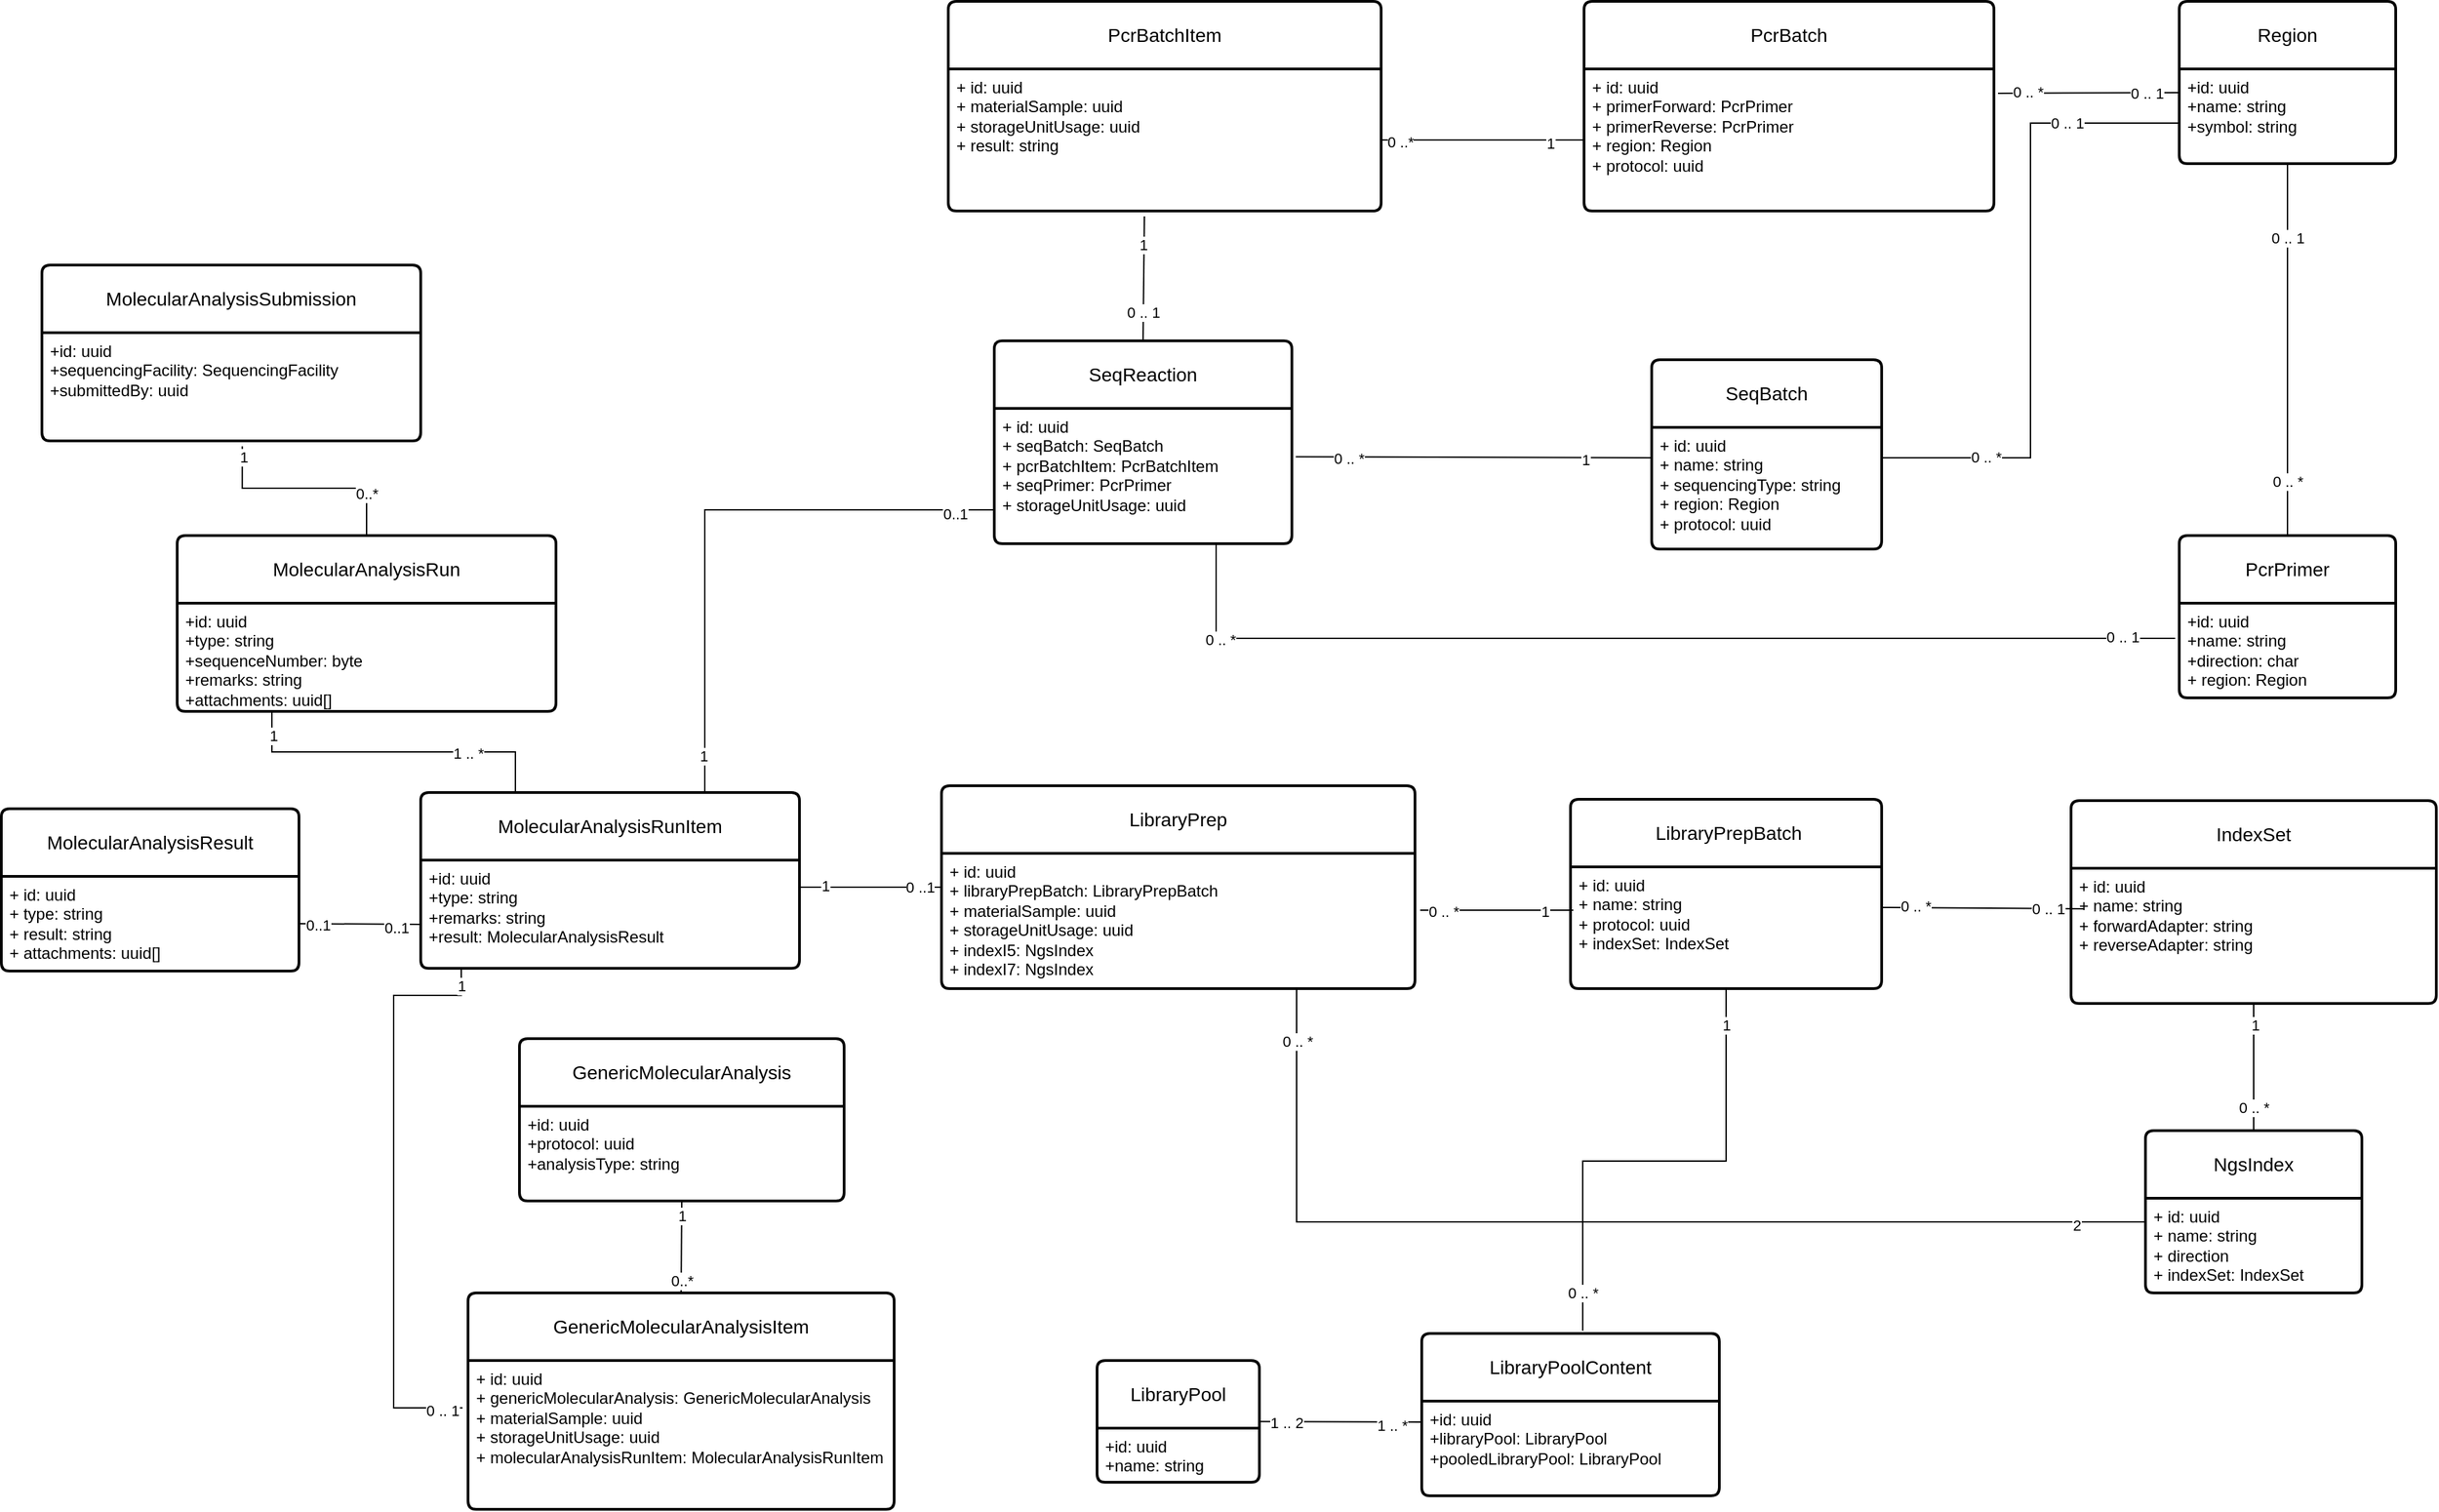 <mxfile version="24.7.17">
  <diagram id="R2lEEEUBdFMjLlhIrx00" name="Page-1">
    <mxGraphModel dx="3774" dy="2240" grid="1" gridSize="10" guides="1" tooltips="1" connect="1" arrows="1" fold="1" page="1" pageScale="1" pageWidth="850" pageHeight="1100" math="0" shadow="0" extFonts="Permanent Marker^https://fonts.googleapis.com/css?family=Permanent+Marker">
      <root>
        <mxCell id="0" />
        <mxCell id="1" parent="0" />
        <mxCell id="7uapIMnnKslvlbPWLDLq-1" value="PcrBatchItem" style="swimlane;childLayout=stackLayout;horizontal=1;startSize=50;horizontalStack=0;rounded=1;fontSize=14;fontStyle=0;strokeWidth=2;resizeParent=0;resizeLast=1;shadow=0;dashed=0;align=center;arcSize=4;whiteSpace=wrap;html=1;" parent="1" vertex="1">
          <mxGeometry x="-440" y="-145" width="320" height="155" as="geometry">
            <mxRectangle x="-210" y="-120" width="80" height="50" as="alternateBounds" />
          </mxGeometry>
        </mxCell>
        <mxCell id="7uapIMnnKslvlbPWLDLq-2" value="+ id: uuid&lt;br&gt;+ materialSample: uuid&lt;br&gt;+ storageUnitUsage: uuid&lt;div&gt;+ result: string&lt;/div&gt;" style="align=left;strokeColor=none;fillColor=none;spacingLeft=4;fontSize=12;verticalAlign=top;resizable=0;rotatable=0;part=1;html=1;" parent="7uapIMnnKslvlbPWLDLq-1" vertex="1">
          <mxGeometry y="50" width="320" height="105" as="geometry" />
        </mxCell>
        <mxCell id="7uapIMnnKslvlbPWLDLq-3" value="PcrBatch" style="swimlane;childLayout=stackLayout;horizontal=1;startSize=50;horizontalStack=0;rounded=1;fontSize=14;fontStyle=0;strokeWidth=2;resizeParent=0;resizeLast=1;shadow=0;dashed=0;align=center;arcSize=4;whiteSpace=wrap;html=1;" parent="1" vertex="1">
          <mxGeometry x="30" y="-145" width="303" height="155" as="geometry" />
        </mxCell>
        <mxCell id="7uapIMnnKslvlbPWLDLq-4" value="+ id: uuid&lt;div&gt;+ primerForward: PcrPrimer&lt;br&gt;+ primerReverse: PcrPrimer&lt;br&gt;+ region: Region&lt;div&gt;+&amp;nbsp;protocol: uuid&lt;/div&gt;&lt;/div&gt;" style="align=left;strokeColor=none;fillColor=none;spacingLeft=4;fontSize=12;verticalAlign=top;resizable=0;rotatable=0;part=1;html=1;" parent="7uapIMnnKslvlbPWLDLq-3" vertex="1">
          <mxGeometry y="50" width="303" height="105" as="geometry" />
        </mxCell>
        <mxCell id="7uapIMnnKslvlbPWLDLq-5" value="Region" style="swimlane;childLayout=stackLayout;horizontal=1;startSize=50;horizontalStack=0;rounded=1;fontSize=14;fontStyle=0;strokeWidth=2;resizeParent=0;resizeLast=1;shadow=0;dashed=0;align=center;arcSize=4;whiteSpace=wrap;html=1;" parent="1" vertex="1">
          <mxGeometry x="470" y="-145" width="160" height="120" as="geometry" />
        </mxCell>
        <mxCell id="7uapIMnnKslvlbPWLDLq-6" value="+id: uuid&lt;br&gt;+name: string&lt;br&gt;+symbol: string" style="align=left;strokeColor=none;fillColor=none;spacingLeft=4;fontSize=12;verticalAlign=top;resizable=0;rotatable=0;part=1;html=1;" parent="7uapIMnnKslvlbPWLDLq-5" vertex="1">
          <mxGeometry y="50" width="160" height="70" as="geometry" />
        </mxCell>
        <mxCell id="7uapIMnnKslvlbPWLDLq-7" value="PcrPrimer" style="swimlane;childLayout=stackLayout;horizontal=1;startSize=50;horizontalStack=0;rounded=1;fontSize=14;fontStyle=0;strokeWidth=2;resizeParent=0;resizeLast=1;shadow=0;dashed=0;align=center;arcSize=4;whiteSpace=wrap;html=1;" parent="1" vertex="1">
          <mxGeometry x="470" y="250" width="160" height="120" as="geometry" />
        </mxCell>
        <mxCell id="7uapIMnnKslvlbPWLDLq-8" value="+id: uuid&lt;br&gt;+name: string&lt;br&gt;+direction: char&lt;div&gt;+ region: Region&lt;/div&gt;" style="align=left;strokeColor=none;fillColor=none;spacingLeft=4;fontSize=12;verticalAlign=top;resizable=0;rotatable=0;part=1;html=1;" parent="7uapIMnnKslvlbPWLDLq-7" vertex="1">
          <mxGeometry y="50" width="160" height="70" as="geometry" />
        </mxCell>
        <mxCell id="7uapIMnnKslvlbPWLDLq-12" value="" style="endArrow=none;html=1;rounded=0;exitX=0;exitY=0.5;exitDx=0;exitDy=0;entryX=1;entryY=0.5;entryDx=0;entryDy=0;" parent="1" source="7uapIMnnKslvlbPWLDLq-4" target="7uapIMnnKslvlbPWLDLq-2" edge="1">
          <mxGeometry relative="1" as="geometry">
            <mxPoint x="-80" y="180" as="sourcePoint" />
            <mxPoint x="80" y="180" as="targetPoint" />
          </mxGeometry>
        </mxCell>
        <mxCell id="7uapIMnnKslvlbPWLDLq-13" value="0 ..*" style="edgeLabel;html=1;align=center;verticalAlign=middle;resizable=0;points=[];" parent="7uapIMnnKslvlbPWLDLq-12" vertex="1" connectable="0">
          <mxGeometry x="0.813" y="1" relative="1" as="geometry">
            <mxPoint as="offset" />
          </mxGeometry>
        </mxCell>
        <mxCell id="7uapIMnnKslvlbPWLDLq-14" value="1" style="edgeLabel;html=1;align=center;verticalAlign=middle;resizable=0;points=[];" parent="7uapIMnnKslvlbPWLDLq-12" vertex="1" connectable="0">
          <mxGeometry x="-0.661" y="2" relative="1" as="geometry">
            <mxPoint as="offset" />
          </mxGeometry>
        </mxCell>
        <mxCell id="7uapIMnnKslvlbPWLDLq-15" value="" style="endArrow=none;html=1;rounded=0;exitX=0.5;exitY=1;exitDx=0;exitDy=0;entryX=0.5;entryY=0;entryDx=0;entryDy=0;" parent="1" source="7uapIMnnKslvlbPWLDLq-6" target="7uapIMnnKslvlbPWLDLq-7" edge="1">
          <mxGeometry relative="1" as="geometry">
            <mxPoint x="-80" y="180" as="sourcePoint" />
            <mxPoint x="80" y="180" as="targetPoint" />
          </mxGeometry>
        </mxCell>
        <mxCell id="7uapIMnnKslvlbPWLDLq-16" value="0 .. *" style="edgeLabel;html=1;align=center;verticalAlign=middle;resizable=0;points=[];" parent="7uapIMnnKslvlbPWLDLq-15" vertex="1" connectable="0">
          <mxGeometry x="0.704" relative="1" as="geometry">
            <mxPoint as="offset" />
          </mxGeometry>
        </mxCell>
        <mxCell id="7uapIMnnKslvlbPWLDLq-17" value="0 .. 1" style="edgeLabel;html=1;align=center;verticalAlign=middle;resizable=0;points=[];" parent="7uapIMnnKslvlbPWLDLq-15" vertex="1" connectable="0">
          <mxGeometry x="-0.6" relative="1" as="geometry">
            <mxPoint as="offset" />
          </mxGeometry>
        </mxCell>
        <mxCell id="7uapIMnnKslvlbPWLDLq-18" value="" style="endArrow=none;html=1;rounded=0;exitX=1.01;exitY=0.171;exitDx=0;exitDy=0;entryX=0;entryY=0.25;entryDx=0;entryDy=0;exitPerimeter=0;" parent="1" source="7uapIMnnKslvlbPWLDLq-4" target="7uapIMnnKslvlbPWLDLq-6" edge="1">
          <mxGeometry relative="1" as="geometry">
            <mxPoint x="-80" y="180" as="sourcePoint" />
            <mxPoint x="80" y="180" as="targetPoint" />
          </mxGeometry>
        </mxCell>
        <mxCell id="7uapIMnnKslvlbPWLDLq-19" value="0 .. 1" style="edgeLabel;html=1;align=center;verticalAlign=middle;resizable=0;points=[];" parent="7uapIMnnKslvlbPWLDLq-18" vertex="1" connectable="0">
          <mxGeometry x="0.642" relative="1" as="geometry">
            <mxPoint as="offset" />
          </mxGeometry>
        </mxCell>
        <mxCell id="7uapIMnnKslvlbPWLDLq-20" value="0 .. *" style="edgeLabel;html=1;align=center;verticalAlign=middle;resizable=0;points=[];" parent="7uapIMnnKslvlbPWLDLq-18" vertex="1" connectable="0">
          <mxGeometry x="-0.672" y="1" relative="1" as="geometry">
            <mxPoint as="offset" />
          </mxGeometry>
        </mxCell>
        <mxCell id="7uapIMnnKslvlbPWLDLq-21" value="SeqBatch" style="swimlane;childLayout=stackLayout;horizontal=1;startSize=50;horizontalStack=0;rounded=1;fontSize=14;fontStyle=0;strokeWidth=2;resizeParent=0;resizeLast=1;shadow=0;dashed=0;align=center;arcSize=4;whiteSpace=wrap;html=1;" parent="1" vertex="1">
          <mxGeometry x="80" y="120" width="170" height="140" as="geometry" />
        </mxCell>
        <mxCell id="7uapIMnnKslvlbPWLDLq-22" value="+ id: uuid&lt;br&gt;+ name: string&lt;div&gt;+ sequencingType: string&lt;span style=&quot;color: rgba(0, 0, 0, 0); font-family: monospace; font-size: 0px; background-color: initial;&quot;&gt;%3CmxGraphModel%3E%3Croot%3E%3CmxCell%20id%3D%220%22%2F%3E%3CmxCell%20id%3D%221%22%20parent%3D%220%22%2F%3E%3CmxCell%20id%3D%222%22%20value%3D%22%22%20style%3D%22endArrow%3Dnone%3Bhtml%3D1%3Brounded%3D0%3BexitX%3D1.01%3BexitY%3D0.171%3BexitDx%3D0%3BexitDy%3D0%3BentryX%3D0%3BentryY%3D0.25%3BentryDx%3D0%3BentryDy%3D0%3BexitPerimeter%3D0%3B%22%20edge%3D%221%22%20parent%3D%221%22%3E%3CmxGeometry%20relative%3D%221%22%20as%3D%22geometry%22%3E%3CmxPoint%20x%3D%22336%22%20y%3D%22-77%22%20as%3D%22sourcePoint%22%2F%3E%3CmxPoint%20x%3D%22470%22%20y%3D%22-77%22%20as%3D%22targetPoint%22%2F%3E%3C%2FmxGeometry%3E%3C%2FmxCell%3E%3CmxCell%20id%3D%223%22%20value%3D%220%20..%201%22%20style%3D%22edgeLabel%3Bhtml%3D1%3Balign%3Dcenter%3BverticalAlign%3Dmiddle%3Bresizable%3D0%3Bpoints%3D%5B%5D%3B%22%20vertex%3D%221%22%20connectable%3D%220%22%20parent%3D%222%22%3E%3CmxGeometry%20x%3D%220.642%22%20relative%3D%221%22%20as%3D%22geometry%22%3E%3CmxPoint%20as%3D%22offset%22%2F%3E%3C%2FmxGeometry%3E%3C%2FmxCell%3E%3CmxCell%20id%3D%224%22%20value%3D%220%20..%20*%22%20style%3D%22edgeLabel%3Bhtml%3D1%3Balign%3Dcenter%3BverticalAlign%3Dmiddle%3Bresizable%3D0%3Bpoints%3D%5B%5D%3B%22%20vertex%3D%221%22%20connectable%3D%220%22%20parent%3D%222%22%3E%3CmxGeometry%20x%3D%22-0.672%22%20y%3D%221%22%20relative%3D%221%22%20as%3D%22geometry%22%3E%3CmxPoint%20as%3D%22offset%22%2F%3E%3C%2FmxGeometry%3E%3C%2FmxCell%3E%3C%2Froot%3E%3C%2FmxGraphModel%3E&lt;/span&gt;&lt;span style=&quot;background-color: initial; color: rgba(0, 0, 0, 0); font-family: monospace; font-size: 0px;&quot;&gt;%3CmxGraphModel%3E%3Croot%3E%3CmxCell%20id%3D%220%22%2F%3E%3CmxCell%20id%3D%221%22%20parent%3D%220%22%2F%3E%3CmxCell%20id%3D%222%22%20value%3D%22%22%20style%3D%22endArrow%3Dnone%3Bhtml%3D1%3Brounded%3D0%3BexitX%3D1.01%3BexitY%3D0.171%3BexitDx%3D0%3BexitDy%3D0%3BentryX%3D0%3BentryY%3D0.25%3BentryDx%3D0%3BentryDy%3D0%3BexitPerimeter%3D0%3B%22%20edge%3D%221%22%20parent%3D%221%22%3E%3CmxGeometry%20relative%3D%221%22%20as%3D%22geometry%22%3E%3CmxPoint%20x%3D%22336%22%20y%3D%22-77%22%20as%3D%22sourcePoint%22%2F%3E%3CmxPoint%20x%3D%22470%22%20y%3D%22-77%22%20as%3D%22targetPoint%22%2F%3E%3C%2FmxGeometry%3E%3C%2FmxCell%3E%3CmxCell%20id%3D%223%22%20value%3D%220%20..%201%22%20style%3D%22edgeLabel%3Bhtml%3D1%3Balign%3Dcenter%3BverticalAlign%3Dmiddle%3Bresizable%3D0%3Bpoints%3D%5B%5D%3B%22%20vertex%3D%221%22%20connectable%3D%220%22%20parent%3D%222%22%3E%3CmxGeometry%20x%3D%220.642%22%20relative%3D%221%22%20as%3D%22geometry%22%3E%3CmxPoint%20as%3D%22offset%22%2F%3E%3C%2FmxGeometry%3E%3C%2FmxCell%3E%3CmxCell%20id%3D%224%22%20value%3D%220%20..%20*%22%20style%3D%22edgeLabel%3Bhtml%3D1%3Balign%3Dcenter%3BverticalAlign%3Dmiddle%3Bresizable%3D0%3Bpoints%3D%5B%5D%3B%22%20vertex%3D%221%22%20connectable%3D%220%22%20parent%3D%222%22%3E%3CmxGeometry%20x%3D%22-0.672%22%20y%3D%221%22%20relative%3D%221%22%20as%3D%22geometry%22%3E%3CmxPoint%20as%3D%22offset%22%2F%3E%3C%2FmxGeometry%3E%3C%2FmxCell%3E%3C%2Froot%3E%3C%2FmxGraphModel%3E&lt;/span&gt;&lt;span style=&quot;background-color: initial; color: rgba(0, 0, 0, 0); font-family: monospace; font-size: 0px;&quot;&gt;%3CmxGraphModel%3E%3Croot%3E%3CmxCell%20id%3D%220%22%2F%3E%3CmxCell%20id%3D%221%22%20parent%3D%220%22%2F%3E%3CmxCell%20id%3D%222%22%20value%3D%22%22%20style%3D%22endArrow%3Dnone%3Bhtml%3D1%3Brounded%3D0%3BexitX%3D1.01%3BexitY%3D0.171%3BexitDx%3D0%3BexitDy%3D0%3BentryX%3D0%3BentryY%3D0.25%3BentryDx%3D0%3BentryDy%3D0%3BexitPerimeter%3D0%3B%22%20edge%3D%221%22%20parent%3D%221%22%3E%3CmxGeometry%20relative%3D%221%22%20as%3D%22geometry%22%3E%3CmxPoint%20x%3D%22336%22%20y%3D%22-77%22%20as%3D%22sourcePoint%22%2F%3E%3CmxPoint%20x%3D%22470%22%20y%3D%22-77%22%20as%3D%22targetPoint%22%2F%3E%3C%2FmxGeometry%3E%3C%2FmxCell%3E%3CmxCell%20id%3D%223%22%20value%3D%220%20..%201%22%20style%3D%22edgeLabel%3Bhtml%3D1%3Balign%3Dcenter%3BverticalAlign%3Dmiddle%3Bresizable%3D0%3Bpoints%3D%5B%5D%3B%22%20vertex%3D%221%22%20connectable%3D%220%22%20parent%3D%222%22%3E%3CmxGeometry%20x%3D%220.642%22%20relative%3D%221%22%20as%3D%22geometry%22%3E%3CmxPoint%20as%3D%22offset%22%2F%3E%3C%2FmxGeometry%3E%3C%2FmxCell%3E%3CmxCell%20id%3D%224%22%20value%3D%220%20..%20*%22%20style%3D%22edgeLabel%3Bhtml%3D1%3Balign%3Dcenter%3BverticalAlign%3Dmiddle%3Bresizable%3D0%3Bpoints%3D%5B%5D%3B%22%20vertex%3D%221%22%20connectable%3D%220%22%20parent%3D%222%22%3E%3CmxGeometry%20x%3D%22-0.672%22%20y%3D%221%22%20relative%3D%221%22%20as%3D%22geometry%22%3E%3CmxPoint%20as%3D%22offset%22%2F%3E%3C%2FmxGeometry%3E%3C%2FmxCell%3E%3C%2Froot%3E%3C%2FmxGraphModel%3E&lt;/span&gt;&lt;span style=&quot;background-color: initial; color: rgba(0, 0, 0, 0); font-family: monospace; font-size: 0px;&quot;&gt;%3CmxGraphModel%3E%3Croot%3E%3CmxCell%20id%3D%220%22%2F%3E%3CmxCell%20id%3D%221%22%20parent%3D%220%22%2F%3E%3CmxCell%20id%3D%222%22%20value%3D%22%22%20style%3D%22endArrow%3Dnone%3Bhtml%3D1%3Brounded%3D0%3BexitX%3D1.01%3BexitY%3D0.171%3BexitDx%3D0%3BexitDy%3D0%3BentryX%3D0%3BentryY%3D0.25%3BentryDx%3D0%3BentryDy%3D0%3BexitPerimeter%3D0%3B%22%20edge%3D%221%22%20parent%3D%221%22%3E%3CmxGeometry%20relative%3D%221%22%20as%3D%22geometry%22%3E%3CmxPoint%20x%3D%22336%22%20y%3D%22-77%22%20as%3D%22sourcePoint%22%2F%3E%3CmxPoint%20x%3D%22470%22%20y%3D%22-77%22%20as%3D%22targetPoint%22%2F%3E%3C%2FmxGeometry%3E%3C%2FmxCell%3E%3CmxCell%20id%3D%223%22%20value%3D%220%20..%201%22%20style%3D%22edgeLabel%3Bhtml%3D1%3Balign%3Dcenter%3BverticalAlign%3Dmiddle%3Bresizable%3D0%3Bpoints%3D%5B%5D%3B%22%20vertex%3D%221%22%20connectable%3D%220%22%20parent%3D%222%22%3E%3CmxGeometry%20x%3D%220.642%22%20relative%3D%221%22%20as%3D%22geometry%22%3E%3CmxPoint%20as%3D%22offset%22%2F%3E%3C%2FmxGeometry%3E%3C%2FmxCell%3E%3CmxCell%20id%3D%224%22%20value%3D%220%20..%20*%22%20style%3D%22edgeLabel%3Bhtml%3D1%3Balign%3Dcenter%3BverticalAlign%3Dmiddle%3Bresizable%3D0%3Bpoints%3D%5B%5D%3B%22%20vertex%3D%221%22%20connectable%3D%220%22%20parent%3D%222%22%3E%3CmxGeometry%20x%3D%22-0.672%22%20y%3D%221%22%20relative%3D%221%22%20as%3D%22geometry%22%3E%3CmxPoint%20as%3D%22offset%22%2F%3E%3C%2FmxGeometry%3E%3C%2FmxCell%3E%3C%2Froot%3E%3C%2FmxGraphModel%3E&lt;/span&gt;&lt;span style=&quot;background-color: initial; color: rgba(0, 0, 0, 0); font-family: monospace; font-size: 0px;&quot;&gt;%3CmxGraphModel%3E%3Croot%3E%3CmxCell%20id%3D%220%22%2F%3E%3CmxCell%20id%3D%221%22%20parent%3D%220%22%2F%3E%3CmxCell%20id%3D%222%22%20value%3D%22%22%20style%3D%22endArrow%3Dnone%3Bhtml%3D1%3Brounded%3D0%3BexitX%3D1.01%3BexitY%3D0.171%3BexitDx%3D0%3BexitDy%3D0%3BentryX%3D0%3BentryY%3D0.25%3BentryDx%3D0%3BentryDy%3D0%3BexitPerimeter%3D0%3B%22%20edge%3D%221%22%20parent%3D%221%22%3E%3CmxGeometry%20relative%3D%221%22%20as%3D%22geometry%22%3E%3CmxPoint%20x%3D%22336%22%20y%3D%22-77%22%20as%3D%22sourcePoint%22%2F%3E%3CmxPoint%20x%3D%22470%22%20y%3D%22-77%22%20as%3D%22targetPoint%22%2F%3E%3C%2FmxGeometry%3E%3C%2FmxCell%3E%3CmxCell%20id%3D%223%22%20value%3D%220%20..%201%22%20style%3D%22edgeLabel%3Bhtml%3D1%3Balign%3Dcenter%3BverticalAlign%3Dmiddle%3Bresizable%3D0%3Bpoints%3D%5B%5D%3B%22%20vertex%3D%221%22%20connectable%3D%220%22%20parent%3D%222%22%3E%3CmxGeometry%20x%3D%220.642%22%20relative%3D%221%22%20as%3D%22geometry%22%3E%3CmxPoint%20as%3D%22offset%22%2F%3E%3C%2FmxGeometry%3E%3C%2FmxCell%3E%3CmxCell%20id%3D%224%22%20value%3D%220%20..%20*%22%20style%3D%22edgeLabel%3Bhtml%3D1%3Balign%3Dcenter%3BverticalAlign%3Dmiddle%3Bresizable%3D0%3Bpoints%3D%5B%5D%3B%22%20vertex%3D%221%22%20connectable%3D%220%22%20parent%3D%222%22%3E%3CmxGeometry%20x%3D%22-0.672%22%20y%3D%221%22%20relative%3D%221%22%20as%3D%22geometry%22%3E%3CmxPoint%20as%3D%22offset%22%2F%3E%3C%2FmxGeometry%3E%3C%2FmxCell%3E%3C%2Froot%3E%3C%2FmxGraphModel%3E&lt;/span&gt;&lt;span style=&quot;background-color: initial; color: rgba(0, 0, 0, 0); font-family: monospace; font-size: 0px;&quot;&gt;%3CmxGraphModel%3E%3Croot%3E%3CmxCell%20id%3D%220%22%2F%3E%3CmxCell%20id%3D%221%22%20parent%3D%220%22%2F%3E%3CmxCell%20id%3D%222%22%20value%3D%22%22%20style%3D%22endArrow%3Dnone%3Bhtml%3D1%3Brounded%3D0%3BexitX%3D1.01%3BexitY%3D0.171%3BexitDx%3D0%3BexitDy%3D0%3BentryX%3D0%3BentryY%3D0.25%3BentryDx%3D0%3BentryDy%3D0%3BexitPerimeter%3D0%3B%22%20edge%3D%221%22%20parent%3D%221%22%3E%3CmxGeometry%20relative%3D%221%22%20as%3D%22geometry%22%3E%3CmxPoint%20x%3D%22336%22%20y%3D%22-77%22%20as%3D%22sourcePoint%22%2F%3E%3CmxPoint%20x%3D%22470%22%20y%3D%22-77%22%20as%3D%22targetPoint%22%2F%3E%3C%2FmxGeometry%3E%3C%2FmxCell%3E%3CmxCell%20id%3D%223%22%20value%3D%220%20..%201%22%20style%3D%22edgeLabel%3Bhtml%3D1%3Balign%3Dcenter%3BverticalAlign%3Dmiddle%3Bresizable%3D0%3Bpoints%3D%5B%5D%3B%22%20vertex%3D%221%22%20connectable%3D%220%22%20parent%3D%222%22%3E%3CmxGeometry%20x%3D%220.642%22%20relative%3D%221%22%20as%3D%22geometry%22%3E%3CmxPoint%20as%3D%22offset%22%2F%3E%3C%2FmxGeometry%3E%3C%2FmxCell%3E%3CmxCell%20id%3D%224%22%20value%3D%220%20..%20*%22%20style%3D%22edgeLabel%3Bhtml%3D1%3Balign%3Dcenter%3BverticalAlign%3Dmiddle%3Bresizable%3D0%3Bpoints%3D%5B%5D%3B%22%20vertex%3D%221%22%20connectable%3D%220%22%20parent%3D%222%22%3E%3CmxGeometry%20x%3D%22-0.672%22%20y%3D%221%22%20relative%3D%221%22%20as%3D%22geometry%22%3E%3CmxPoint%20as%3D%22offset%22%2F%3E%3C%2FmxGeometry%3E%3C%2FmxCell%3E%3C%2Froot%3E%3C%2FmxGraphModel%3E: string&lt;/span&gt;&lt;/div&gt;&lt;div&gt;&lt;div&gt;+&amp;nbsp;region: Region&lt;br&gt;+ protocol: uuid&lt;div&gt;&lt;br&gt;&lt;/div&gt;&lt;/div&gt;&lt;/div&gt;" style="align=left;strokeColor=none;fillColor=none;spacingLeft=4;fontSize=12;verticalAlign=top;resizable=0;rotatable=0;part=1;html=1;" parent="7uapIMnnKslvlbPWLDLq-21" vertex="1">
          <mxGeometry y="50" width="170" height="90" as="geometry" />
        </mxCell>
        <mxCell id="7uapIMnnKslvlbPWLDLq-23" value="SeqReaction" style="swimlane;childLayout=stackLayout;horizontal=1;startSize=50;horizontalStack=0;rounded=1;fontSize=14;fontStyle=0;strokeWidth=2;resizeParent=0;resizeLast=1;shadow=0;dashed=0;align=center;arcSize=4;whiteSpace=wrap;html=1;" parent="1" vertex="1">
          <mxGeometry x="-406" y="106" width="220" height="150" as="geometry" />
        </mxCell>
        <mxCell id="7uapIMnnKslvlbPWLDLq-24" value="+ id: uuid&lt;br&gt;+ seqBatch: SeqBatch&lt;br&gt;+ pcrBatchItem: PcrBatchItem&lt;div&gt;+ seqPrimer: PcrPrimer&lt;/div&gt;&lt;div&gt;+&amp;nbsp;storageUnitUsage: uuid&lt;/div&gt;" style="align=left;strokeColor=none;fillColor=none;spacingLeft=4;fontSize=12;verticalAlign=top;resizable=0;rotatable=0;part=1;html=1;" parent="7uapIMnnKslvlbPWLDLq-23" vertex="1">
          <mxGeometry y="50" width="220" height="100" as="geometry" />
        </mxCell>
        <mxCell id="7uapIMnnKslvlbPWLDLq-25" value="" style="endArrow=none;html=1;rounded=0;exitX=1.013;exitY=0.357;exitDx=0;exitDy=0;exitPerimeter=0;entryX=0;entryY=0.25;entryDx=0;entryDy=0;" parent="1" source="7uapIMnnKslvlbPWLDLq-24" target="7uapIMnnKslvlbPWLDLq-22" edge="1">
          <mxGeometry relative="1" as="geometry">
            <mxPoint x="-80" y="280" as="sourcePoint" />
            <mxPoint x="80" y="280" as="targetPoint" />
          </mxGeometry>
        </mxCell>
        <mxCell id="7uapIMnnKslvlbPWLDLq-26" value="1" style="edgeLabel;html=1;align=center;verticalAlign=middle;resizable=0;points=[];" parent="7uapIMnnKslvlbPWLDLq-25" vertex="1" connectable="0">
          <mxGeometry x="0.627" y="-1" relative="1" as="geometry">
            <mxPoint as="offset" />
          </mxGeometry>
        </mxCell>
        <mxCell id="7uapIMnnKslvlbPWLDLq-27" value="0 .. *" style="edgeLabel;html=1;align=center;verticalAlign=middle;resizable=0;points=[];" parent="7uapIMnnKslvlbPWLDLq-25" vertex="1" connectable="0">
          <mxGeometry x="-0.709" y="-1" relative="1" as="geometry">
            <mxPoint as="offset" />
          </mxGeometry>
        </mxCell>
        <mxCell id="7uapIMnnKslvlbPWLDLq-28" value="" style="endArrow=none;html=1;rounded=0;exitX=0.5;exitY=0;exitDx=0;exitDy=0;entryX=0.453;entryY=1.038;entryDx=0;entryDy=0;entryPerimeter=0;" parent="1" source="7uapIMnnKslvlbPWLDLq-23" target="7uapIMnnKslvlbPWLDLq-2" edge="1">
          <mxGeometry relative="1" as="geometry">
            <mxPoint x="-80" y="280" as="sourcePoint" />
            <mxPoint x="80" y="280" as="targetPoint" />
          </mxGeometry>
        </mxCell>
        <mxCell id="7uapIMnnKslvlbPWLDLq-29" value="0 .. 1" style="edgeLabel;html=1;align=center;verticalAlign=middle;resizable=0;points=[];" parent="7uapIMnnKslvlbPWLDLq-28" vertex="1" connectable="0">
          <mxGeometry x="-0.535" relative="1" as="geometry">
            <mxPoint as="offset" />
          </mxGeometry>
        </mxCell>
        <mxCell id="7uapIMnnKslvlbPWLDLq-30" value="1" style="edgeLabel;html=1;align=center;verticalAlign=middle;resizable=0;points=[];" parent="7uapIMnnKslvlbPWLDLq-28" vertex="1" connectable="0">
          <mxGeometry x="0.558" y="1" relative="1" as="geometry">
            <mxPoint as="offset" />
          </mxGeometry>
        </mxCell>
        <mxCell id="7uapIMnnKslvlbPWLDLq-31" value="" style="endArrow=none;html=1;rounded=0;exitX=0.75;exitY=1;exitDx=0;exitDy=0;entryX=-0.019;entryY=0.371;entryDx=0;entryDy=0;entryPerimeter=0;edgeStyle=orthogonalEdgeStyle;" parent="1" source="7uapIMnnKslvlbPWLDLq-24" target="7uapIMnnKslvlbPWLDLq-8" edge="1">
          <mxGeometry relative="1" as="geometry">
            <mxPoint x="-80" y="280" as="sourcePoint" />
            <mxPoint x="80" y="280" as="targetPoint" />
            <Array as="points">
              <mxPoint x="-242" y="326" />
            </Array>
          </mxGeometry>
        </mxCell>
        <mxCell id="7uapIMnnKslvlbPWLDLq-32" value="0 .. 1" style="edgeLabel;html=1;align=center;verticalAlign=middle;resizable=0;points=[];" parent="7uapIMnnKslvlbPWLDLq-31" vertex="1" connectable="0">
          <mxGeometry x="0.896" y="1" relative="1" as="geometry">
            <mxPoint x="1" as="offset" />
          </mxGeometry>
        </mxCell>
        <mxCell id="7uapIMnnKslvlbPWLDLq-33" value="0 .. *" style="edgeLabel;html=1;align=center;verticalAlign=middle;resizable=0;points=[];" parent="7uapIMnnKslvlbPWLDLq-31" vertex="1" connectable="0">
          <mxGeometry x="-0.81" y="-1" relative="1" as="geometry">
            <mxPoint as="offset" />
          </mxGeometry>
        </mxCell>
        <mxCell id="7uapIMnnKslvlbPWLDLq-34" value="" style="endArrow=none;html=1;rounded=0;exitX=1;exitY=0.25;exitDx=0;exitDy=0;entryX=0;entryY=0.75;entryDx=0;entryDy=0;edgeStyle=orthogonalEdgeStyle;" parent="1" source="7uapIMnnKslvlbPWLDLq-22" target="7uapIMnnKslvlbPWLDLq-5" edge="1">
          <mxGeometry relative="1" as="geometry">
            <mxPoint x="346" y="-67" as="sourcePoint" />
            <mxPoint x="480" y="-67" as="targetPoint" />
          </mxGeometry>
        </mxCell>
        <mxCell id="7uapIMnnKslvlbPWLDLq-35" value="0 .. 1" style="edgeLabel;html=1;align=center;verticalAlign=middle;resizable=0;points=[];" parent="7uapIMnnKslvlbPWLDLq-34" vertex="1" connectable="0">
          <mxGeometry x="0.642" relative="1" as="geometry">
            <mxPoint as="offset" />
          </mxGeometry>
        </mxCell>
        <mxCell id="7uapIMnnKslvlbPWLDLq-36" value="0 .. *" style="edgeLabel;html=1;align=center;verticalAlign=middle;resizable=0;points=[];" parent="7uapIMnnKslvlbPWLDLq-34" vertex="1" connectable="0">
          <mxGeometry x="-0.672" y="1" relative="1" as="geometry">
            <mxPoint as="offset" />
          </mxGeometry>
        </mxCell>
        <mxCell id="7uapIMnnKslvlbPWLDLq-37" value="LibraryPrep" style="swimlane;childLayout=stackLayout;horizontal=1;startSize=50;horizontalStack=0;rounded=1;fontSize=14;fontStyle=0;strokeWidth=2;resizeParent=0;resizeLast=1;shadow=0;dashed=0;align=center;arcSize=4;whiteSpace=wrap;html=1;" parent="1" vertex="1">
          <mxGeometry x="-445" y="435" width="350" height="150" as="geometry" />
        </mxCell>
        <mxCell id="7uapIMnnKslvlbPWLDLq-38" value="+ id: uuid&lt;br&gt;+ libraryPrepBatch: LibraryPrepBatch&lt;br&gt;+&amp;nbsp;materialSample: uuid&lt;div&gt;+&amp;nbsp;storageUnitUsage: uuid&lt;/div&gt;&lt;div&gt;+&amp;nbsp;indexI5: NgsIndex&lt;/div&gt;&lt;div&gt;+&amp;nbsp;indexI7: NgsIndex&lt;/div&gt;" style="align=left;strokeColor=none;fillColor=none;spacingLeft=4;fontSize=12;verticalAlign=top;resizable=0;rotatable=0;part=1;html=1;" parent="7uapIMnnKslvlbPWLDLq-37" vertex="1">
          <mxGeometry y="50" width="350" height="100" as="geometry" />
        </mxCell>
        <mxCell id="7uapIMnnKslvlbPWLDLq-39" value="&amp;nbsp;LibraryPrepBatch" style="swimlane;childLayout=stackLayout;horizontal=1;startSize=50;horizontalStack=0;rounded=1;fontSize=14;fontStyle=0;strokeWidth=2;resizeParent=0;resizeLast=1;shadow=0;dashed=0;align=center;arcSize=4;whiteSpace=wrap;html=1;" parent="1" vertex="1">
          <mxGeometry x="20" y="445" width="230" height="140" as="geometry" />
        </mxCell>
        <mxCell id="7uapIMnnKslvlbPWLDLq-40" value="+ id: uuid&lt;br&gt;+ name: string&lt;br&gt;+ protocol: uuid&lt;div&gt;+&amp;nbsp;indexSet: IndexSet&lt;/div&gt;" style="align=left;strokeColor=none;fillColor=none;spacingLeft=4;fontSize=12;verticalAlign=top;resizable=0;rotatable=0;part=1;html=1;" parent="7uapIMnnKslvlbPWLDLq-39" vertex="1">
          <mxGeometry y="50" width="230" height="90" as="geometry" />
        </mxCell>
        <mxCell id="7uapIMnnKslvlbPWLDLq-41" value="IndexSet" style="swimlane;childLayout=stackLayout;horizontal=1;startSize=50;horizontalStack=0;rounded=1;fontSize=14;fontStyle=0;strokeWidth=2;resizeParent=0;resizeLast=1;shadow=0;dashed=0;align=center;arcSize=4;whiteSpace=wrap;html=1;" parent="1" vertex="1">
          <mxGeometry x="390" y="446" width="270" height="150" as="geometry" />
        </mxCell>
        <mxCell id="7uapIMnnKslvlbPWLDLq-42" value="+ id: uuid&lt;br&gt;+ name: string&lt;br&gt;+&amp;nbsp;forwardAdapter: string&lt;div&gt;+&amp;nbsp;reverseAdapter: string&lt;/div&gt;" style="align=left;strokeColor=none;fillColor=none;spacingLeft=4;fontSize=12;verticalAlign=top;resizable=0;rotatable=0;part=1;html=1;" parent="7uapIMnnKslvlbPWLDLq-41" vertex="1">
          <mxGeometry y="50" width="270" height="100" as="geometry" />
        </mxCell>
        <mxCell id="7uapIMnnKslvlbPWLDLq-43" value="NgsIndex" style="swimlane;childLayout=stackLayout;horizontal=1;startSize=50;horizontalStack=0;rounded=1;fontSize=14;fontStyle=0;strokeWidth=2;resizeParent=0;resizeLast=1;shadow=0;dashed=0;align=center;arcSize=4;whiteSpace=wrap;html=1;" parent="1" vertex="1">
          <mxGeometry x="445" y="690" width="160" height="120" as="geometry" />
        </mxCell>
        <mxCell id="7uapIMnnKslvlbPWLDLq-44" value="+ id: uuid&lt;br&gt;+ name: string&lt;br&gt;+ direction&lt;div&gt;+ indexSet: IndexSet&lt;/div&gt;" style="align=left;strokeColor=none;fillColor=none;spacingLeft=4;fontSize=12;verticalAlign=top;resizable=0;rotatable=0;part=1;html=1;" parent="7uapIMnnKslvlbPWLDLq-43" vertex="1">
          <mxGeometry y="50" width="160" height="70" as="geometry" />
        </mxCell>
        <mxCell id="7uapIMnnKslvlbPWLDLq-47" value="" style="endArrow=none;html=1;rounded=0;exitX=1.011;exitY=0.42;exitDx=0;exitDy=0;exitPerimeter=0;entryX=0.009;entryY=0.356;entryDx=0;entryDy=0;entryPerimeter=0;" parent="1" source="7uapIMnnKslvlbPWLDLq-38" target="7uapIMnnKslvlbPWLDLq-40" edge="1">
          <mxGeometry relative="1" as="geometry">
            <mxPoint x="-90" y="534.5" as="sourcePoint" />
            <mxPoint x="173" y="535.5" as="targetPoint" />
          </mxGeometry>
        </mxCell>
        <mxCell id="7uapIMnnKslvlbPWLDLq-48" value="1" style="edgeLabel;html=1;align=center;verticalAlign=middle;resizable=0;points=[];" parent="7uapIMnnKslvlbPWLDLq-47" vertex="1" connectable="0">
          <mxGeometry x="0.627" y="-1" relative="1" as="geometry">
            <mxPoint as="offset" />
          </mxGeometry>
        </mxCell>
        <mxCell id="7uapIMnnKslvlbPWLDLq-49" value="0 .. *" style="edgeLabel;html=1;align=center;verticalAlign=middle;resizable=0;points=[];" parent="7uapIMnnKslvlbPWLDLq-47" vertex="1" connectable="0">
          <mxGeometry x="-0.709" y="-1" relative="1" as="geometry">
            <mxPoint as="offset" />
          </mxGeometry>
        </mxCell>
        <mxCell id="7uapIMnnKslvlbPWLDLq-50" value="" style="endArrow=none;html=1;rounded=0;exitX=1;exitY=0.333;exitDx=0;exitDy=0;entryX=0.037;entryY=0.3;entryDx=0;entryDy=0;exitPerimeter=0;entryPerimeter=0;" parent="1" source="7uapIMnnKslvlbPWLDLq-40" target="7uapIMnnKslvlbPWLDLq-42" edge="1">
          <mxGeometry relative="1" as="geometry">
            <mxPoint x="260" y="530" as="sourcePoint" />
            <mxPoint x="394" y="530" as="targetPoint" />
          </mxGeometry>
        </mxCell>
        <mxCell id="7uapIMnnKslvlbPWLDLq-51" value="0 .. 1" style="edgeLabel;html=1;align=center;verticalAlign=middle;resizable=0;points=[];" parent="7uapIMnnKslvlbPWLDLq-50" vertex="1" connectable="0">
          <mxGeometry x="0.642" relative="1" as="geometry">
            <mxPoint as="offset" />
          </mxGeometry>
        </mxCell>
        <mxCell id="7uapIMnnKslvlbPWLDLq-52" value="0 .. *" style="edgeLabel;html=1;align=center;verticalAlign=middle;resizable=0;points=[];" parent="7uapIMnnKslvlbPWLDLq-50" vertex="1" connectable="0">
          <mxGeometry x="-0.672" y="1" relative="1" as="geometry">
            <mxPoint as="offset" />
          </mxGeometry>
        </mxCell>
        <mxCell id="7uapIMnnKslvlbPWLDLq-53" value="" style="endArrow=none;html=1;rounded=0;exitX=0.5;exitY=1;exitDx=0;exitDy=0;entryX=0.5;entryY=0;entryDx=0;entryDy=0;" parent="1" source="7uapIMnnKslvlbPWLDLq-42" target="7uapIMnnKslvlbPWLDLq-43" edge="1">
          <mxGeometry relative="1" as="geometry">
            <mxPoint x="540" y="650" as="sourcePoint" />
            <mxPoint x="690" y="650" as="targetPoint" />
          </mxGeometry>
        </mxCell>
        <mxCell id="7uapIMnnKslvlbPWLDLq-54" value="0 .. *" style="edgeLabel;html=1;align=center;verticalAlign=middle;resizable=0;points=[];" parent="7uapIMnnKslvlbPWLDLq-53" vertex="1" connectable="0">
          <mxGeometry x="0.642" relative="1" as="geometry">
            <mxPoint as="offset" />
          </mxGeometry>
        </mxCell>
        <mxCell id="7uapIMnnKslvlbPWLDLq-55" value="1" style="edgeLabel;html=1;align=center;verticalAlign=middle;resizable=0;points=[];" parent="7uapIMnnKslvlbPWLDLq-53" vertex="1" connectable="0">
          <mxGeometry x="-0.672" y="1" relative="1" as="geometry">
            <mxPoint as="offset" />
          </mxGeometry>
        </mxCell>
        <mxCell id="eqc2HW3YAauhOSHSL4pR-1" value="" style="endArrow=none;html=1;rounded=0;exitX=0.75;exitY=1;exitDx=0;exitDy=0;entryX=0;entryY=0.25;entryDx=0;entryDy=0;edgeStyle=orthogonalEdgeStyle;" parent="1" source="7uapIMnnKslvlbPWLDLq-38" target="7uapIMnnKslvlbPWLDLq-44" edge="1">
          <mxGeometry relative="1" as="geometry">
            <mxPoint x="-80" y="380" as="sourcePoint" />
            <mxPoint x="80" y="380" as="targetPoint" />
          </mxGeometry>
        </mxCell>
        <mxCell id="eqc2HW3YAauhOSHSL4pR-2" value="0 .. *" style="edgeLabel;html=1;align=center;verticalAlign=middle;resizable=0;points=[];" parent="eqc2HW3YAauhOSHSL4pR-1" vertex="1" connectable="0">
          <mxGeometry x="-0.904" relative="1" as="geometry">
            <mxPoint as="offset" />
          </mxGeometry>
        </mxCell>
        <mxCell id="eqc2HW3YAauhOSHSL4pR-3" value="2" style="edgeLabel;html=1;align=center;verticalAlign=middle;resizable=0;points=[];" parent="eqc2HW3YAauhOSHSL4pR-1" vertex="1" connectable="0">
          <mxGeometry x="0.872" y="-1" relative="1" as="geometry">
            <mxPoint y="1" as="offset" />
          </mxGeometry>
        </mxCell>
        <mxCell id="eqc2HW3YAauhOSHSL4pR-6" value="MolecularAnalysisResult" style="swimlane;childLayout=stackLayout;horizontal=1;startSize=50;horizontalStack=0;rounded=1;fontSize=14;fontStyle=0;strokeWidth=2;resizeParent=0;resizeLast=1;shadow=0;dashed=0;align=center;arcSize=4;whiteSpace=wrap;html=1;" parent="1" vertex="1">
          <mxGeometry x="-1140" y="452" width="220" height="120" as="geometry" />
        </mxCell>
        <mxCell id="eqc2HW3YAauhOSHSL4pR-7" value="+ id: uuid&lt;div&gt;+ type: string&lt;br&gt;+ result: string&lt;br&gt;+ attachments: uuid[]&lt;/div&gt;" style="align=left;strokeColor=none;fillColor=none;spacingLeft=4;fontSize=12;verticalAlign=top;resizable=0;rotatable=0;part=1;html=1;" parent="eqc2HW3YAauhOSHSL4pR-6" vertex="1">
          <mxGeometry y="50" width="220" height="70" as="geometry" />
        </mxCell>
        <mxCell id="eqc2HW3YAauhOSHSL4pR-13" value="GenericMolecularAnalysisItem" style="swimlane;childLayout=stackLayout;horizontal=1;startSize=50;horizontalStack=0;rounded=1;fontSize=14;fontStyle=0;strokeWidth=2;resizeParent=0;resizeLast=1;shadow=0;dashed=0;align=center;arcSize=4;whiteSpace=wrap;html=1;" parent="1" vertex="1">
          <mxGeometry x="-795" y="810" width="315" height="160" as="geometry" />
        </mxCell>
        <mxCell id="eqc2HW3YAauhOSHSL4pR-14" value="+ id: uuid&lt;div style=&quot;&quot;&gt;+ g&lt;span style=&quot;text-align: center; text-wrap: wrap;&quot;&gt;enericMolecularAnalysis:&amp;nbsp;&lt;/span&gt;&lt;span style=&quot;text-align: center; text-wrap: wrap;&quot;&gt;GenericMolecularAnalysis&lt;/span&gt;&lt;br&gt;+&amp;nbsp;materialSample: uuid&lt;div&gt;+&amp;nbsp;storageUnitUsage: uuid&lt;/div&gt;&lt;div&gt;+ molecularAnalysisRunItem: M&lt;span style=&quot;background-color: initial;&quot;&gt;olecularAnalysisRunItem&lt;/span&gt;&lt;/div&gt;&lt;/div&gt;" style="align=left;strokeColor=none;fillColor=none;spacingLeft=4;fontSize=12;verticalAlign=top;resizable=0;rotatable=0;part=1;html=1;" parent="eqc2HW3YAauhOSHSL4pR-13" vertex="1">
          <mxGeometry y="50" width="315" height="110" as="geometry" />
        </mxCell>
        <mxCell id="eqc2HW3YAauhOSHSL4pR-15" value="GenericMolecularAnalysis" style="swimlane;childLayout=stackLayout;horizontal=1;startSize=50;horizontalStack=0;rounded=1;fontSize=14;fontStyle=0;strokeWidth=2;resizeParent=0;resizeLast=1;shadow=0;dashed=0;align=center;arcSize=4;whiteSpace=wrap;html=1;" parent="1" vertex="1">
          <mxGeometry x="-757" y="622" width="240" height="120" as="geometry" />
        </mxCell>
        <mxCell id="eqc2HW3YAauhOSHSL4pR-16" value="+id: uuid&lt;br&gt;+protocol: uuid&lt;br&gt;+analysisType: string" style="align=left;strokeColor=none;fillColor=none;spacingLeft=4;fontSize=12;verticalAlign=top;resizable=0;rotatable=0;part=1;html=1;" parent="eqc2HW3YAauhOSHSL4pR-15" vertex="1">
          <mxGeometry y="50" width="240" height="70" as="geometry" />
        </mxCell>
        <mxCell id="eqc2HW3YAauhOSHSL4pR-27" value="" style="endArrow=none;html=1;rounded=0;exitX=0.5;exitY=1;exitDx=0;exitDy=0;entryX=0.5;entryY=0;entryDx=0;entryDy=0;" parent="1" source="eqc2HW3YAauhOSHSL4pR-16" target="eqc2HW3YAauhOSHSL4pR-13" edge="1">
          <mxGeometry relative="1" as="geometry">
            <mxPoint x="-530" y="760" as="sourcePoint" />
            <mxPoint x="-370" y="760" as="targetPoint" />
          </mxGeometry>
        </mxCell>
        <mxCell id="eqc2HW3YAauhOSHSL4pR-28" value="1" style="edgeLabel;html=1;align=center;verticalAlign=middle;resizable=0;points=[];" parent="eqc2HW3YAauhOSHSL4pR-27" vertex="1" connectable="0">
          <mxGeometry x="-0.68" relative="1" as="geometry">
            <mxPoint as="offset" />
          </mxGeometry>
        </mxCell>
        <mxCell id="eqc2HW3YAauhOSHSL4pR-29" value="0..*" style="edgeLabel;html=1;align=center;verticalAlign=middle;resizable=0;points=[];" parent="eqc2HW3YAauhOSHSL4pR-27" vertex="1" connectable="0">
          <mxGeometry x="0.72" relative="1" as="geometry">
            <mxPoint as="offset" />
          </mxGeometry>
        </mxCell>
        <mxCell id="QrDlIFSupUpyl6qbgHXB-1" value="MolecularAnalysisSubmission" style="swimlane;childLayout=stackLayout;horizontal=1;startSize=50;horizontalStack=0;rounded=1;fontSize=14;fontStyle=0;strokeWidth=2;resizeParent=0;resizeLast=1;shadow=0;dashed=0;align=center;arcSize=4;whiteSpace=wrap;html=1;" vertex="1" parent="1">
          <mxGeometry x="-1110" y="50" width="280" height="130" as="geometry" />
        </mxCell>
        <mxCell id="QrDlIFSupUpyl6qbgHXB-2" value="+id: uuid&lt;br&gt;+sequencingFacility: SequencingFacility&lt;br&gt;+submittedBy: uuid" style="align=left;strokeColor=none;fillColor=none;spacingLeft=4;fontSize=12;verticalAlign=top;resizable=0;rotatable=0;part=1;html=1;" vertex="1" parent="QrDlIFSupUpyl6qbgHXB-1">
          <mxGeometry y="50" width="280" height="80" as="geometry" />
        </mxCell>
        <mxCell id="QrDlIFSupUpyl6qbgHXB-3" value="MolecularAnalysisRun" style="swimlane;childLayout=stackLayout;horizontal=1;startSize=50;horizontalStack=0;rounded=1;fontSize=14;fontStyle=0;strokeWidth=2;resizeParent=0;resizeLast=1;shadow=0;dashed=0;align=center;arcSize=4;whiteSpace=wrap;html=1;" vertex="1" parent="1">
          <mxGeometry x="-1010" y="250" width="280" height="130" as="geometry" />
        </mxCell>
        <mxCell id="QrDlIFSupUpyl6qbgHXB-4" value="+id: uuid&lt;br&gt;+type: string&lt;div&gt;+sequenceNumber: byte&lt;br&gt;+remarks: string&lt;/div&gt;&lt;div&gt;+attachments: uuid[]&lt;/div&gt;" style="align=left;strokeColor=none;fillColor=none;spacingLeft=4;fontSize=12;verticalAlign=top;resizable=0;rotatable=0;part=1;html=1;" vertex="1" parent="QrDlIFSupUpyl6qbgHXB-3">
          <mxGeometry y="50" width="280" height="80" as="geometry" />
        </mxCell>
        <mxCell id="QrDlIFSupUpyl6qbgHXB-5" value="" style="endArrow=none;html=1;rounded=0;exitX=0.529;exitY=1.05;exitDx=0;exitDy=0;exitPerimeter=0;entryX=0.5;entryY=0;entryDx=0;entryDy=0;edgeStyle=orthogonalEdgeStyle;" edge="1" parent="1" source="QrDlIFSupUpyl6qbgHXB-2" target="QrDlIFSupUpyl6qbgHXB-3">
          <mxGeometry relative="1" as="geometry">
            <mxPoint x="-190" y="380" as="sourcePoint" />
            <mxPoint x="-30" y="380" as="targetPoint" />
          </mxGeometry>
        </mxCell>
        <mxCell id="QrDlIFSupUpyl6qbgHXB-6" value="0..*" style="edgeLabel;html=1;align=center;verticalAlign=middle;resizable=0;points=[];" vertex="1" connectable="0" parent="QrDlIFSupUpyl6qbgHXB-5">
          <mxGeometry x="0.605" relative="1" as="geometry">
            <mxPoint as="offset" />
          </mxGeometry>
        </mxCell>
        <mxCell id="QrDlIFSupUpyl6qbgHXB-7" value="1" style="edgeLabel;html=1;align=center;verticalAlign=middle;resizable=0;points=[];" vertex="1" connectable="0" parent="QrDlIFSupUpyl6qbgHXB-5">
          <mxGeometry x="-0.903" y="1" relative="1" as="geometry">
            <mxPoint as="offset" />
          </mxGeometry>
        </mxCell>
        <mxCell id="QrDlIFSupUpyl6qbgHXB-8" value="MolecularAnalysisRunItem" style="swimlane;childLayout=stackLayout;horizontal=1;startSize=50;horizontalStack=0;rounded=1;fontSize=14;fontStyle=0;strokeWidth=2;resizeParent=0;resizeLast=1;shadow=0;dashed=0;align=center;arcSize=4;whiteSpace=wrap;html=1;" vertex="1" parent="1">
          <mxGeometry x="-830" y="440" width="280" height="130" as="geometry" />
        </mxCell>
        <mxCell id="QrDlIFSupUpyl6qbgHXB-9" value="+id: uuid&lt;br&gt;+type: string&lt;br&gt;+remarks: string&lt;div&gt;+result: MolecularAnalysisResult&lt;/div&gt;" style="align=left;strokeColor=none;fillColor=none;spacingLeft=4;fontSize=12;verticalAlign=top;resizable=0;rotatable=0;part=1;html=1;" vertex="1" parent="QrDlIFSupUpyl6qbgHXB-8">
          <mxGeometry y="50" width="280" height="80" as="geometry" />
        </mxCell>
        <mxCell id="QrDlIFSupUpyl6qbgHXB-10" value="" style="endArrow=none;html=1;rounded=0;exitX=0.75;exitY=0;exitDx=0;exitDy=0;entryX=0;entryY=0.75;entryDx=0;entryDy=0;edgeStyle=orthogonalEdgeStyle;" edge="1" parent="1" source="QrDlIFSupUpyl6qbgHXB-8" target="7uapIMnnKslvlbPWLDLq-24">
          <mxGeometry relative="1" as="geometry">
            <mxPoint x="-190" y="480" as="sourcePoint" />
            <mxPoint x="-30" y="480" as="targetPoint" />
          </mxGeometry>
        </mxCell>
        <mxCell id="QrDlIFSupUpyl6qbgHXB-11" value="1" style="edgeLabel;html=1;align=center;verticalAlign=middle;resizable=0;points=[];" vertex="1" connectable="0" parent="QrDlIFSupUpyl6qbgHXB-10">
          <mxGeometry x="-0.872" y="1" relative="1" as="geometry">
            <mxPoint as="offset" />
          </mxGeometry>
        </mxCell>
        <mxCell id="QrDlIFSupUpyl6qbgHXB-12" value="0..1" style="edgeLabel;html=1;align=center;verticalAlign=middle;resizable=0;points=[];" vertex="1" connectable="0" parent="QrDlIFSupUpyl6qbgHXB-10">
          <mxGeometry x="0.863" y="-3" relative="1" as="geometry">
            <mxPoint as="offset" />
          </mxGeometry>
        </mxCell>
        <mxCell id="QrDlIFSupUpyl6qbgHXB-13" value="" style="endArrow=none;html=1;rounded=0;exitX=1;exitY=0.5;exitDx=0;exitDy=0;entryX=0;entryY=0.75;entryDx=0;entryDy=0;" edge="1" parent="1" source="eqc2HW3YAauhOSHSL4pR-7" target="QrDlIFSupUpyl6qbgHXB-8">
          <mxGeometry relative="1" as="geometry">
            <mxPoint x="-980" y="620" as="sourcePoint" />
            <mxPoint x="-820" y="620" as="targetPoint" />
          </mxGeometry>
        </mxCell>
        <mxCell id="QrDlIFSupUpyl6qbgHXB-15" value="0..1" style="edgeLabel;html=1;align=center;verticalAlign=middle;resizable=0;points=[];" vertex="1" connectable="0" parent="QrDlIFSupUpyl6qbgHXB-13">
          <mxGeometry x="-0.689" y="-1" relative="1" as="geometry">
            <mxPoint as="offset" />
          </mxGeometry>
        </mxCell>
        <mxCell id="QrDlIFSupUpyl6qbgHXB-16" value="0..1" style="edgeLabel;html=1;align=center;verticalAlign=middle;resizable=0;points=[];" vertex="1" connectable="0" parent="QrDlIFSupUpyl6qbgHXB-13">
          <mxGeometry x="0.6" y="-2" relative="1" as="geometry">
            <mxPoint as="offset" />
          </mxGeometry>
        </mxCell>
        <mxCell id="QrDlIFSupUpyl6qbgHXB-14" value="" style="endArrow=none;html=1;rounded=0;exitX=0.25;exitY=1;exitDx=0;exitDy=0;entryX=0.25;entryY=0;entryDx=0;entryDy=0;edgeStyle=orthogonalEdgeStyle;" edge="1" parent="1" source="QrDlIFSupUpyl6qbgHXB-4" target="QrDlIFSupUpyl6qbgHXB-8">
          <mxGeometry relative="1" as="geometry">
            <mxPoint x="-1030" y="680" as="sourcePoint" />
            <mxPoint x="-870" y="680" as="targetPoint" />
          </mxGeometry>
        </mxCell>
        <mxCell id="QrDlIFSupUpyl6qbgHXB-17" value="1 .. *" style="edgeLabel;html=1;align=center;verticalAlign=middle;resizable=0;points=[];" vertex="1" connectable="0" parent="QrDlIFSupUpyl6qbgHXB-14">
          <mxGeometry x="0.458" y="-1" relative="1" as="geometry">
            <mxPoint as="offset" />
          </mxGeometry>
        </mxCell>
        <mxCell id="QrDlIFSupUpyl6qbgHXB-18" value="1" style="edgeLabel;html=1;align=center;verticalAlign=middle;resizable=0;points=[];" vertex="1" connectable="0" parent="QrDlIFSupUpyl6qbgHXB-14">
          <mxGeometry x="-0.85" y="1" relative="1" as="geometry">
            <mxPoint as="offset" />
          </mxGeometry>
        </mxCell>
        <mxCell id="QrDlIFSupUpyl6qbgHXB-19" value="LibraryPool" style="swimlane;childLayout=stackLayout;horizontal=1;startSize=50;horizontalStack=0;rounded=1;fontSize=14;fontStyle=0;strokeWidth=2;resizeParent=0;resizeLast=1;shadow=0;dashed=0;align=center;arcSize=4;whiteSpace=wrap;html=1;" vertex="1" parent="1">
          <mxGeometry x="-330" y="860" width="120" height="90" as="geometry" />
        </mxCell>
        <mxCell id="QrDlIFSupUpyl6qbgHXB-20" value="+id: uuid&lt;br&gt;+name: string" style="align=left;strokeColor=none;fillColor=none;spacingLeft=4;fontSize=12;verticalAlign=top;resizable=0;rotatable=0;part=1;html=1;" vertex="1" parent="QrDlIFSupUpyl6qbgHXB-19">
          <mxGeometry y="50" width="120" height="40" as="geometry" />
        </mxCell>
        <mxCell id="QrDlIFSupUpyl6qbgHXB-21" value="LibraryPoolContent" style="swimlane;childLayout=stackLayout;horizontal=1;startSize=50;horizontalStack=0;rounded=1;fontSize=14;fontStyle=0;strokeWidth=2;resizeParent=0;resizeLast=1;shadow=0;dashed=0;align=center;arcSize=4;whiteSpace=wrap;html=1;" vertex="1" parent="1">
          <mxGeometry x="-90" y="840" width="220" height="120" as="geometry" />
        </mxCell>
        <mxCell id="QrDlIFSupUpyl6qbgHXB-22" value="+id: uuid&lt;br&gt;+libraryPool: LibraryPool&lt;div&gt;+pooledLibraryPool: LibraryPool&lt;/div&gt;" style="align=left;strokeColor=none;fillColor=none;spacingLeft=4;fontSize=12;verticalAlign=top;resizable=0;rotatable=0;part=1;html=1;" vertex="1" parent="QrDlIFSupUpyl6qbgHXB-21">
          <mxGeometry y="50" width="220" height="70" as="geometry" />
        </mxCell>
        <mxCell id="QrDlIFSupUpyl6qbgHXB-24" value="" style="endArrow=none;html=1;rounded=0;entryX=0.5;entryY=1;entryDx=0;entryDy=0;exitX=0.541;exitY=-0.017;exitDx=0;exitDy=0;exitPerimeter=0;edgeStyle=orthogonalEdgeStyle;" edge="1" parent="1" source="QrDlIFSupUpyl6qbgHXB-21" target="7uapIMnnKslvlbPWLDLq-40">
          <mxGeometry relative="1" as="geometry">
            <mxPoint x="-50" y="620" as="sourcePoint" />
            <mxPoint x="110" y="620" as="targetPoint" />
          </mxGeometry>
        </mxCell>
        <mxCell id="QrDlIFSupUpyl6qbgHXB-25" value="1" style="edgeLabel;html=1;align=center;verticalAlign=middle;resizable=0;points=[];" vertex="1" connectable="0" parent="QrDlIFSupUpyl6qbgHXB-24">
          <mxGeometry x="0.853" relative="1" as="geometry">
            <mxPoint as="offset" />
          </mxGeometry>
        </mxCell>
        <mxCell id="QrDlIFSupUpyl6qbgHXB-26" value="0 .. *" style="edgeLabel;html=1;align=center;verticalAlign=middle;resizable=0;points=[];" vertex="1" connectable="0" parent="QrDlIFSupUpyl6qbgHXB-24">
          <mxGeometry x="-0.843" relative="1" as="geometry">
            <mxPoint as="offset" />
          </mxGeometry>
        </mxCell>
        <mxCell id="QrDlIFSupUpyl6qbgHXB-27" value="" style="endArrow=none;html=1;rounded=0;entryX=0;entryY=0.25;entryDx=0;entryDy=0;" edge="1" parent="1" source="QrDlIFSupUpyl6qbgHXB-19">
          <mxGeometry relative="1" as="geometry">
            <mxPoint x="-210" y="907" as="sourcePoint" />
            <mxPoint x="-90" y="905.5" as="targetPoint" />
          </mxGeometry>
        </mxCell>
        <mxCell id="QrDlIFSupUpyl6qbgHXB-28" value="1 .. 2" style="edgeLabel;html=1;align=center;verticalAlign=middle;resizable=0;points=[];" vertex="1" connectable="0" parent="QrDlIFSupUpyl6qbgHXB-27">
          <mxGeometry x="-0.667" y="-1" relative="1" as="geometry">
            <mxPoint as="offset" />
          </mxGeometry>
        </mxCell>
        <mxCell id="QrDlIFSupUpyl6qbgHXB-29" value="1 .. *" style="edgeLabel;html=1;align=center;verticalAlign=middle;resizable=0;points=[];" vertex="1" connectable="0" parent="QrDlIFSupUpyl6qbgHXB-27">
          <mxGeometry x="0.633" y="-2" relative="1" as="geometry">
            <mxPoint as="offset" />
          </mxGeometry>
        </mxCell>
        <mxCell id="QrDlIFSupUpyl6qbgHXB-31" value="" style="endArrow=none;html=1;rounded=0;entryX=-0.013;entryY=0.318;entryDx=0;entryDy=0;entryPerimeter=0;exitX=0.107;exitY=1;exitDx=0;exitDy=0;exitPerimeter=0;edgeStyle=orthogonalEdgeStyle;" edge="1" parent="1" source="QrDlIFSupUpyl6qbgHXB-9" target="eqc2HW3YAauhOSHSL4pR-14">
          <mxGeometry relative="1" as="geometry">
            <mxPoint x="-1010" y="880" as="sourcePoint" />
            <mxPoint x="-850" y="880" as="targetPoint" />
            <Array as="points">
              <mxPoint x="-800" y="590" />
              <mxPoint x="-850" y="590" />
              <mxPoint x="-850" y="895" />
            </Array>
          </mxGeometry>
        </mxCell>
        <mxCell id="QrDlIFSupUpyl6qbgHXB-33" value="1" style="edgeLabel;html=1;align=center;verticalAlign=middle;resizable=0;points=[];" vertex="1" connectable="0" parent="QrDlIFSupUpyl6qbgHXB-31">
          <mxGeometry x="-0.939" relative="1" as="geometry">
            <mxPoint as="offset" />
          </mxGeometry>
        </mxCell>
        <mxCell id="QrDlIFSupUpyl6qbgHXB-35" value="0 .. 1" style="edgeLabel;html=1;align=center;verticalAlign=middle;resizable=0;points=[];" vertex="1" connectable="0" parent="QrDlIFSupUpyl6qbgHXB-31">
          <mxGeometry x="0.93" y="-2" relative="1" as="geometry">
            <mxPoint as="offset" />
          </mxGeometry>
        </mxCell>
        <mxCell id="QrDlIFSupUpyl6qbgHXB-36" value="" style="endArrow=none;html=1;rounded=0;exitX=1;exitY=0.25;exitDx=0;exitDy=0;entryX=0;entryY=0.25;entryDx=0;entryDy=0;edgeStyle=orthogonalEdgeStyle;" edge="1" parent="1" source="QrDlIFSupUpyl6qbgHXB-9" target="7uapIMnnKslvlbPWLDLq-38">
          <mxGeometry relative="1" as="geometry">
            <mxPoint x="-190" y="480" as="sourcePoint" />
            <mxPoint x="-30" y="480" as="targetPoint" />
          </mxGeometry>
        </mxCell>
        <mxCell id="QrDlIFSupUpyl6qbgHXB-37" value="0 ..1" style="edgeLabel;html=1;align=center;verticalAlign=middle;resizable=0;points=[];" vertex="1" connectable="0" parent="QrDlIFSupUpyl6qbgHXB-36">
          <mxGeometry x="0.695" relative="1" as="geometry">
            <mxPoint as="offset" />
          </mxGeometry>
        </mxCell>
        <mxCell id="QrDlIFSupUpyl6qbgHXB-38" value="1" style="edgeLabel;html=1;align=center;verticalAlign=middle;resizable=0;points=[];" vertex="1" connectable="0" parent="QrDlIFSupUpyl6qbgHXB-36">
          <mxGeometry x="-0.638" y="1" relative="1" as="geometry">
            <mxPoint as="offset" />
          </mxGeometry>
        </mxCell>
      </root>
    </mxGraphModel>
  </diagram>
</mxfile>
